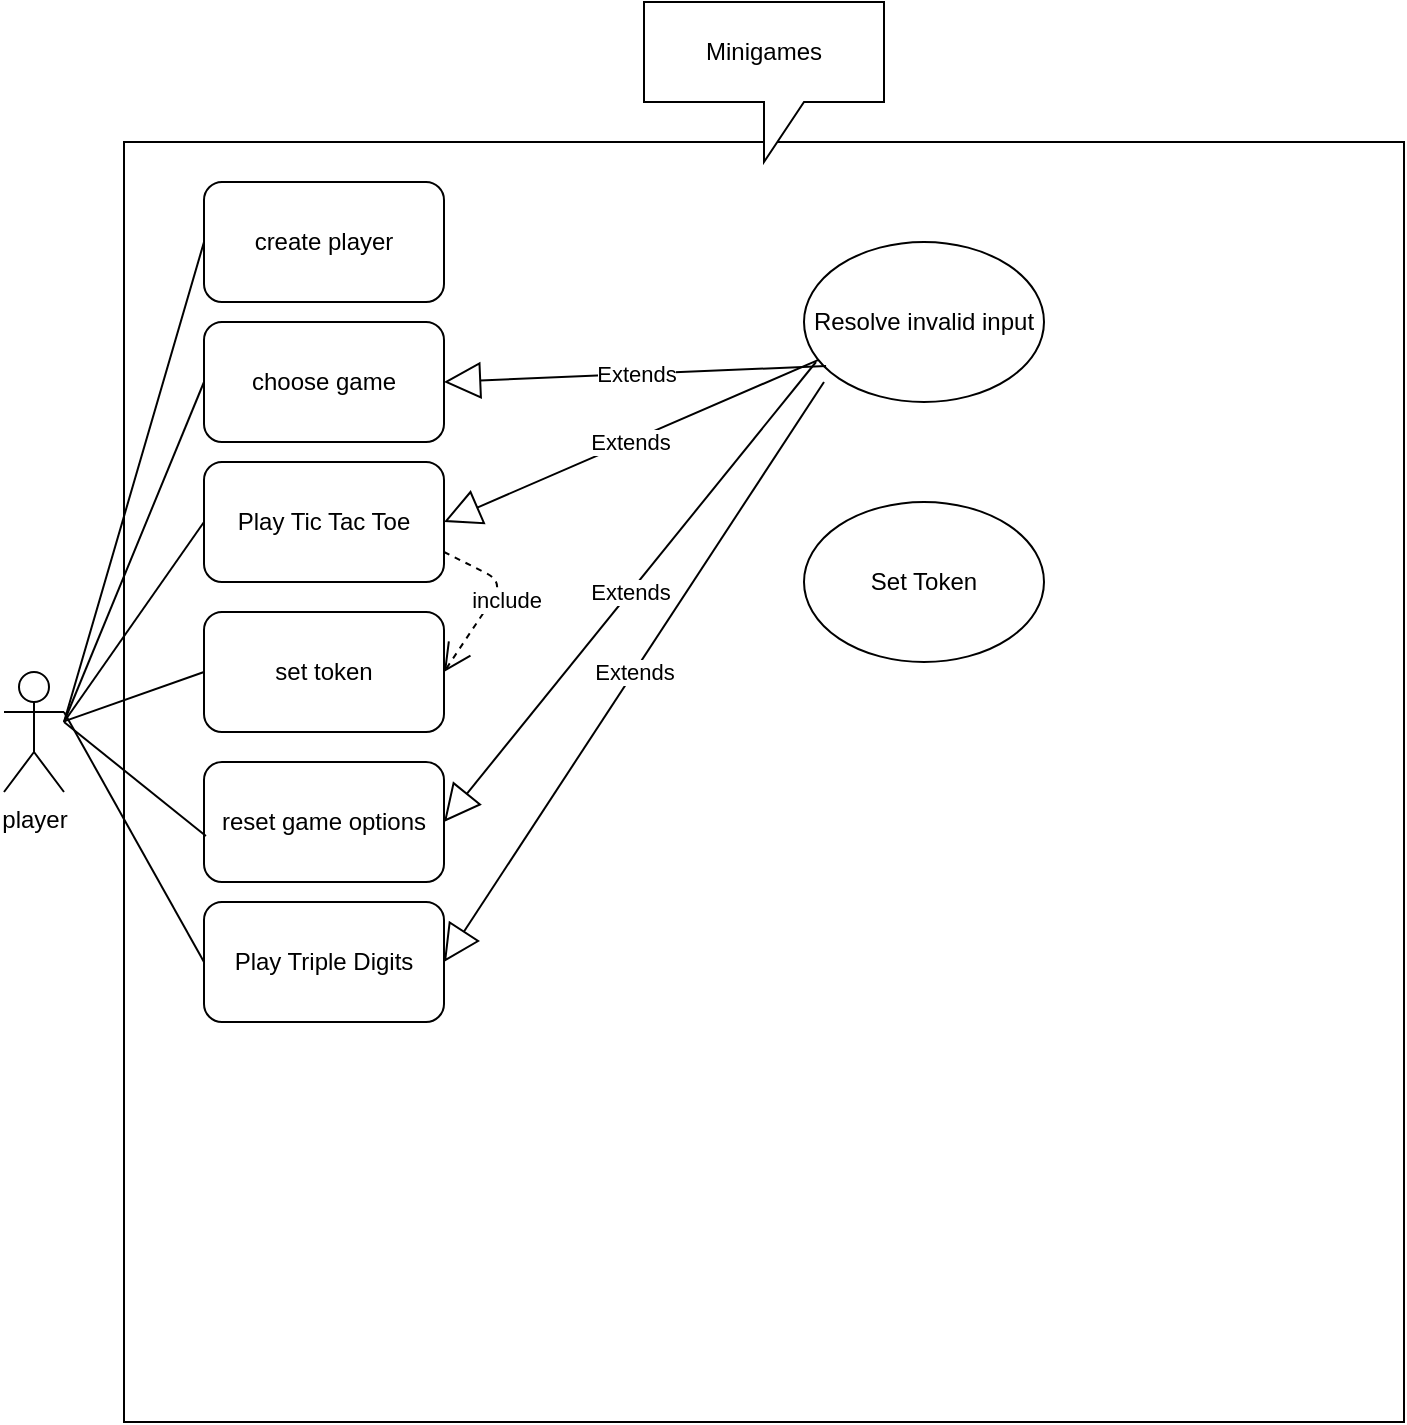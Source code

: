 <mxfile version="13.2.1" type="github" pages="5">
  <diagram id="9nE0eEHuFTn9pYzQDSVl" name="Page-1">
    <mxGraphModel dx="1102" dy="582" grid="1" gridSize="10" guides="1" tooltips="1" connect="1" arrows="1" fold="1" page="1" pageScale="1" pageWidth="827" pageHeight="1169" math="0" shadow="0">
      <root>
        <mxCell id="0" />
        <mxCell id="1" parent="0" />
        <mxCell id="Zs8oa-NqQ4L7-z65SoMr-1" value="" style="whiteSpace=wrap;html=1;aspect=fixed;" parent="1" vertex="1">
          <mxGeometry x="110" y="290" width="640" height="640" as="geometry" />
        </mxCell>
        <mxCell id="Zs8oa-NqQ4L7-z65SoMr-2" value="player" style="shape=umlActor;verticalLabelPosition=bottom;labelBackgroundColor=#ffffff;verticalAlign=top;html=1;outlineConnect=0;" parent="1" vertex="1">
          <mxGeometry x="50" y="555" width="30" height="60" as="geometry" />
        </mxCell>
        <mxCell id="Zs8oa-NqQ4L7-z65SoMr-5" value="choose game" style="rounded=1;whiteSpace=wrap;html=1;" parent="1" vertex="1">
          <mxGeometry x="150" y="380" width="120" height="60" as="geometry" />
        </mxCell>
        <mxCell id="Zs8oa-NqQ4L7-z65SoMr-6" value="create player" style="rounded=1;whiteSpace=wrap;html=1;" parent="1" vertex="1">
          <mxGeometry x="150" y="310" width="120" height="60" as="geometry" />
        </mxCell>
        <mxCell id="Zs8oa-NqQ4L7-z65SoMr-9" value="Play Tic Tac Toe" style="rounded=1;whiteSpace=wrap;html=1;" parent="1" vertex="1">
          <mxGeometry x="150" y="450" width="120" height="60" as="geometry" />
        </mxCell>
        <mxCell id="Zs8oa-NqQ4L7-z65SoMr-11" value="set token" style="rounded=1;whiteSpace=wrap;html=1;" parent="1" vertex="1">
          <mxGeometry x="150" y="525" width="120" height="60" as="geometry" />
        </mxCell>
        <mxCell id="Zs8oa-NqQ4L7-z65SoMr-12" value="reset game options" style="rounded=1;whiteSpace=wrap;html=1;" parent="1" vertex="1">
          <mxGeometry x="150" y="600" width="120" height="60" as="geometry" />
        </mxCell>
        <mxCell id="Zs8oa-NqQ4L7-z65SoMr-13" value="Play Triple Digits" style="rounded=1;whiteSpace=wrap;html=1;" parent="1" vertex="1">
          <mxGeometry x="150" y="670" width="120" height="60" as="geometry" />
        </mxCell>
        <mxCell id="Zs8oa-NqQ4L7-z65SoMr-14" value="" style="endArrow=none;html=1;entryX=0;entryY=0.5;entryDx=0;entryDy=0;" parent="1" source="Zs8oa-NqQ4L7-z65SoMr-2" target="Zs8oa-NqQ4L7-z65SoMr-11" edge="1">
          <mxGeometry width="50" height="50" relative="1" as="geometry">
            <mxPoint x="30" y="510" as="sourcePoint" />
            <mxPoint x="130" y="510" as="targetPoint" />
          </mxGeometry>
        </mxCell>
        <mxCell id="Zs8oa-NqQ4L7-z65SoMr-15" value="" style="endArrow=none;html=1;entryX=0;entryY=0.5;entryDx=0;entryDy=0;" parent="1" target="Zs8oa-NqQ4L7-z65SoMr-9" edge="1">
          <mxGeometry width="50" height="50" relative="1" as="geometry">
            <mxPoint x="80" y="580" as="sourcePoint" />
            <mxPoint x="130" y="530" as="targetPoint" />
          </mxGeometry>
        </mxCell>
        <mxCell id="Zs8oa-NqQ4L7-z65SoMr-16" value="" style="endArrow=none;html=1;entryX=0;entryY=0.5;entryDx=0;entryDy=0;" parent="1" target="Zs8oa-NqQ4L7-z65SoMr-5" edge="1">
          <mxGeometry width="50" height="50" relative="1" as="geometry">
            <mxPoint x="80" y="580" as="sourcePoint" />
            <mxPoint x="130" y="530" as="targetPoint" />
          </mxGeometry>
        </mxCell>
        <mxCell id="Zs8oa-NqQ4L7-z65SoMr-17" value="" style="endArrow=none;html=1;entryX=0;entryY=0.5;entryDx=0;entryDy=0;" parent="1" target="Zs8oa-NqQ4L7-z65SoMr-6" edge="1">
          <mxGeometry width="50" height="50" relative="1" as="geometry">
            <mxPoint x="80" y="580" as="sourcePoint" />
            <mxPoint x="130" y="530" as="targetPoint" />
          </mxGeometry>
        </mxCell>
        <mxCell id="Zs8oa-NqQ4L7-z65SoMr-18" value="" style="endArrow=none;html=1;entryX=0.008;entryY=0.617;entryDx=0;entryDy=0;entryPerimeter=0;" parent="1" target="Zs8oa-NqQ4L7-z65SoMr-12" edge="1">
          <mxGeometry width="50" height="50" relative="1" as="geometry">
            <mxPoint x="80" y="580" as="sourcePoint" />
            <mxPoint x="130" y="530" as="targetPoint" />
          </mxGeometry>
        </mxCell>
        <mxCell id="Zs8oa-NqQ4L7-z65SoMr-21" value="" style="endArrow=none;html=1;entryX=0;entryY=0.5;entryDx=0;entryDy=0;" parent="1" target="Zs8oa-NqQ4L7-z65SoMr-13" edge="1">
          <mxGeometry width="50" height="50" relative="1" as="geometry">
            <mxPoint x="80" y="575" as="sourcePoint" />
            <mxPoint x="130" y="525" as="targetPoint" />
          </mxGeometry>
        </mxCell>
        <mxCell id="Zs8oa-NqQ4L7-z65SoMr-22" value="Minigames" style="shape=callout;whiteSpace=wrap;html=1;perimeter=calloutPerimeter;" parent="1" vertex="1">
          <mxGeometry x="370" y="220" width="120" height="80" as="geometry" />
        </mxCell>
        <mxCell id="Zs8oa-NqQ4L7-z65SoMr-23" value="Resolve invalid input" style="ellipse;whiteSpace=wrap;html=1;" parent="1" vertex="1">
          <mxGeometry x="450" y="340" width="120" height="80" as="geometry" />
        </mxCell>
        <mxCell id="Zs8oa-NqQ4L7-z65SoMr-24" value="Set Token" style="ellipse;whiteSpace=wrap;html=1;" parent="1" vertex="1">
          <mxGeometry x="450" y="470" width="120" height="80" as="geometry" />
        </mxCell>
        <mxCell id="Po_TQx3bjGGPOgBwVJSE-1" value="Extends" style="endArrow=block;endSize=16;endFill=0;html=1;exitX=0.092;exitY=0.775;exitDx=0;exitDy=0;exitPerimeter=0;entryX=1;entryY=0.5;entryDx=0;entryDy=0;" parent="1" source="Zs8oa-NqQ4L7-z65SoMr-23" target="Zs8oa-NqQ4L7-z65SoMr-5" edge="1">
          <mxGeometry width="160" relative="1" as="geometry">
            <mxPoint x="330" y="610" as="sourcePoint" />
            <mxPoint x="490" y="610" as="targetPoint" />
          </mxGeometry>
        </mxCell>
        <mxCell id="Po_TQx3bjGGPOgBwVJSE-2" value="Extends" style="endArrow=block;endSize=16;endFill=0;html=1;exitX=0.058;exitY=0.738;exitDx=0;exitDy=0;exitPerimeter=0;entryX=1;entryY=0.5;entryDx=0;entryDy=0;" parent="1" source="Zs8oa-NqQ4L7-z65SoMr-23" target="Zs8oa-NqQ4L7-z65SoMr-9" edge="1">
          <mxGeometry width="160" relative="1" as="geometry">
            <mxPoint x="330" y="610" as="sourcePoint" />
            <mxPoint x="490" y="610" as="targetPoint" />
          </mxGeometry>
        </mxCell>
        <mxCell id="Po_TQx3bjGGPOgBwVJSE-3" value="Extends" style="endArrow=block;endSize=16;endFill=0;html=1;exitX=0.05;exitY=0.75;exitDx=0;exitDy=0;exitPerimeter=0;entryX=1;entryY=0.5;entryDx=0;entryDy=0;" parent="1" source="Zs8oa-NqQ4L7-z65SoMr-23" target="Zs8oa-NqQ4L7-z65SoMr-12" edge="1">
          <mxGeometry width="160" relative="1" as="geometry">
            <mxPoint x="330" y="610" as="sourcePoint" />
            <mxPoint x="490" y="610" as="targetPoint" />
          </mxGeometry>
        </mxCell>
        <mxCell id="Po_TQx3bjGGPOgBwVJSE-4" value="Extends" style="endArrow=block;endSize=16;endFill=0;html=1;entryX=1;entryY=0.5;entryDx=0;entryDy=0;" parent="1" target="Zs8oa-NqQ4L7-z65SoMr-13" edge="1">
          <mxGeometry width="160" relative="1" as="geometry">
            <mxPoint x="460" y="410" as="sourcePoint" />
            <mxPoint x="490" y="610" as="targetPoint" />
          </mxGeometry>
        </mxCell>
        <mxCell id="Po_TQx3bjGGPOgBwVJSE-8" value="include" style="endArrow=open;endSize=12;dashed=1;html=1;exitX=1;exitY=0.75;exitDx=0;exitDy=0;entryX=1;entryY=0.5;entryDx=0;entryDy=0;" parent="1" source="Zs8oa-NqQ4L7-z65SoMr-9" target="Zs8oa-NqQ4L7-z65SoMr-11" edge="1">
          <mxGeometry x="-0.234" y="-10" width="160" relative="1" as="geometry">
            <mxPoint x="330" y="610" as="sourcePoint" />
            <mxPoint x="490" y="610" as="targetPoint" />
            <Array as="points">
              <mxPoint x="300" y="510" />
            </Array>
            <mxPoint x="9" y="15" as="offset" />
          </mxGeometry>
        </mxCell>
      </root>
    </mxGraphModel>
  </diagram>
  <diagram id="D6v2VVEQw3k52TDAuTec" name="AD - triple digits ">
    
    <mxGraphModel dx="1102" dy="582" grid="1" gridSize="10" guides="1" tooltips="1" connect="1" arrows="1" fold="1" page="1" pageScale="1" pageWidth="827" pageHeight="1169" math="0" shadow="0">
      
      <root>
        
        <mxCell id="Y7XKfmp10ZOwmwzVKMvT-0" />
        
        <mxCell id="Y7XKfmp10ZOwmwzVKMvT-1" parent="Y7XKfmp10ZOwmwzVKMvT-0" />
        
        <mxCell id="bVi1ODGCepfcqF7ZswLs-2" value="" style="edgeStyle=orthogonalEdgeStyle;rounded=0;orthogonalLoop=1;jettySize=auto;html=1;" edge="1" parent="Y7XKfmp10ZOwmwzVKMvT-1" source="bVi1ODGCepfcqF7ZswLs-10" target="bVi1ODGCepfcqF7ZswLs-1">
          
          <mxGeometry relative="1" as="geometry" />
          
        </mxCell>
        
        <mxCell id="bVi1ODGCepfcqF7ZswLs-0" value="" style="ellipse;html=1;shape=endState;fillColor=#000000;strokeColor=#ff0000;" vertex="1" parent="Y7XKfmp10ZOwmwzVKMvT-1">
          
          <mxGeometry x="384" y="60" width="30" height="30" as="geometry" />
          
        </mxCell>
        
        <mxCell id="bVi1ODGCepfcqF7ZswLs-1" value="" style="ellipse;html=1;shape=endState;fillColor=#000000;strokeColor=#ff0000;" vertex="1" parent="Y7XKfmp10ZOwmwzVKMvT-1">
          
          <mxGeometry x="630" y="860" width="30" height="30" as="geometry" />
          
        </mxCell>
        
        <mxCell id="bVi1ODGCepfcqF7ZswLs-5" value="" style="edgeStyle=orthogonalEdgeStyle;rounded=0;orthogonalLoop=1;jettySize=auto;html=1;" edge="1" parent="Y7XKfmp10ZOwmwzVKMvT-1" source="bVi1ODGCepfcqF7ZswLs-3" target="bVi1ODGCepfcqF7ZswLs-4">
          
          <mxGeometry relative="1" as="geometry" />
          
        </mxCell>
        
        <mxCell id="bVi1ODGCepfcqF7ZswLs-3" value="" style="rounded=1;whiteSpace=wrap;html=1;" vertex="1" parent="Y7XKfmp10ZOwmwzVKMvT-1">
          
          <mxGeometry x="585" y="120" width="120" height="60" as="geometry" />
          
        </mxCell>
        
        <mxCell id="bVi1ODGCepfcqF7ZswLs-7" value="" style="edgeStyle=orthogonalEdgeStyle;rounded=0;orthogonalLoop=1;jettySize=auto;html=1;" edge="1" parent="Y7XKfmp10ZOwmwzVKMvT-1" source="bVi1ODGCepfcqF7ZswLs-4" target="bVi1ODGCepfcqF7ZswLs-6">
          
          <mxGeometry relative="1" as="geometry" />
          
        </mxCell>
        
        <mxCell id="bVi1ODGCepfcqF7ZswLs-4" value="" style="rounded=1;whiteSpace=wrap;html=1;" vertex="1" parent="Y7XKfmp10ZOwmwzVKMvT-1">
          
          <mxGeometry x="585" y="260" width="120" height="60" as="geometry" />
          
        </mxCell>
        
        <mxCell id="bVi1ODGCepfcqF7ZswLs-9" value="" style="edgeStyle=orthogonalEdgeStyle;rounded=0;orthogonalLoop=1;jettySize=auto;html=1;" edge="1" parent="Y7XKfmp10ZOwmwzVKMvT-1" source="bVi1ODGCepfcqF7ZswLs-6" target="bVi1ODGCepfcqF7ZswLs-8">
          
          <mxGeometry relative="1" as="geometry" />
          
        </mxCell>
        
        <mxCell id="bVi1ODGCepfcqF7ZswLs-6" value="" style="rounded=1;whiteSpace=wrap;html=1;" vertex="1" parent="Y7XKfmp10ZOwmwzVKMvT-1">
          
          <mxGeometry x="585" y="400" width="120" height="60" as="geometry" />
          
        </mxCell>
        
        <mxCell id="bVi1ODGCepfcqF7ZswLs-8" value="" style="rounded=1;whiteSpace=wrap;html=1;" vertex="1" parent="Y7XKfmp10ZOwmwzVKMvT-1">
          
          <mxGeometry x="585" y="540" width="120" height="60" as="geometry" />
          
        </mxCell>
        
        <mxCell id="bVi1ODGCepfcqF7ZswLs-10" value="Use Case" style="ellipse;whiteSpace=wrap;html=1;" vertex="1" parent="Y7XKfmp10ZOwmwzVKMvT-1">
          
          <mxGeometry x="575" y="660" width="140" height="70" as="geometry" />
          
        </mxCell>
        
        <mxCell id="bVi1ODGCepfcqF7ZswLs-11" value="" style="edgeStyle=orthogonalEdgeStyle;rounded=0;orthogonalLoop=1;jettySize=auto;html=1;" edge="1" parent="Y7XKfmp10ZOwmwzVKMvT-1" source="bVi1ODGCepfcqF7ZswLs-0" target="bVi1ODGCepfcqF7ZswLs-10">
          
          <mxGeometry relative="1" as="geometry">
            
            <mxPoint x="414" y="75" as="sourcePoint" />
            
            <mxPoint x="645" y="860" as="targetPoint" />
            
          </mxGeometry>
          
        </mxCell>
        
      </root>
      
    </mxGraphModel>
    
  </diagram>
  <diagram id="yhw2Uy5C4E4kIvTpArMc" name="Page-3">
    
    <mxGraphModel dx="1102" dy="582" grid="1" gridSize="10" guides="1" tooltips="1" connect="1" arrows="1" fold="1" page="1" pageScale="1" pageWidth="827" pageHeight="1169" math="0" shadow="0">
      
      <root>
        
        <mxCell id="4QjOrpernoOO9qF_tPSB-0" />
        
        <mxCell id="4QjOrpernoOO9qF_tPSB-1" parent="4QjOrpernoOO9qF_tPSB-0" />
        
      </root>
      
    </mxGraphModel>
    
  </diagram>
  <diagram id="EqpaTfyjUgB7FDpnQl1O" name="Page-4">
    
    <mxGraphModel dx="1102" dy="582" grid="1" gridSize="10" guides="1" tooltips="1" connect="1" arrows="1" fold="1" page="1" pageScale="1" pageWidth="827" pageHeight="1169" math="0" shadow="0">
      
      <root>
        
        <mxCell id="vGsfibny0LHCdJZ1EqbY-0" />
        
        <mxCell id="vGsfibny0LHCdJZ1EqbY-1" parent="vGsfibny0LHCdJZ1EqbY-0" />
        
      </root>
      
    </mxGraphModel>
    
  </diagram>
  <diagram id="prUCK55E7Amh2CXahnqg" name="Page-5">
    
    <mxGraphModel dx="1102" dy="582" grid="1" gridSize="10" guides="1" tooltips="1" connect="1" arrows="1" fold="1" page="1" pageScale="1" pageWidth="827" pageHeight="1169" math="0" shadow="0">
      
      <root>
        
        <mxCell id="jx_K510WYDmdfqp8ByXl-0" />
        
        <mxCell id="jx_K510WYDmdfqp8ByXl-1" parent="jx_K510WYDmdfqp8ByXl-0" />
        
      </root>
      
    </mxGraphModel>
    
  </diagram>
</mxfile>
